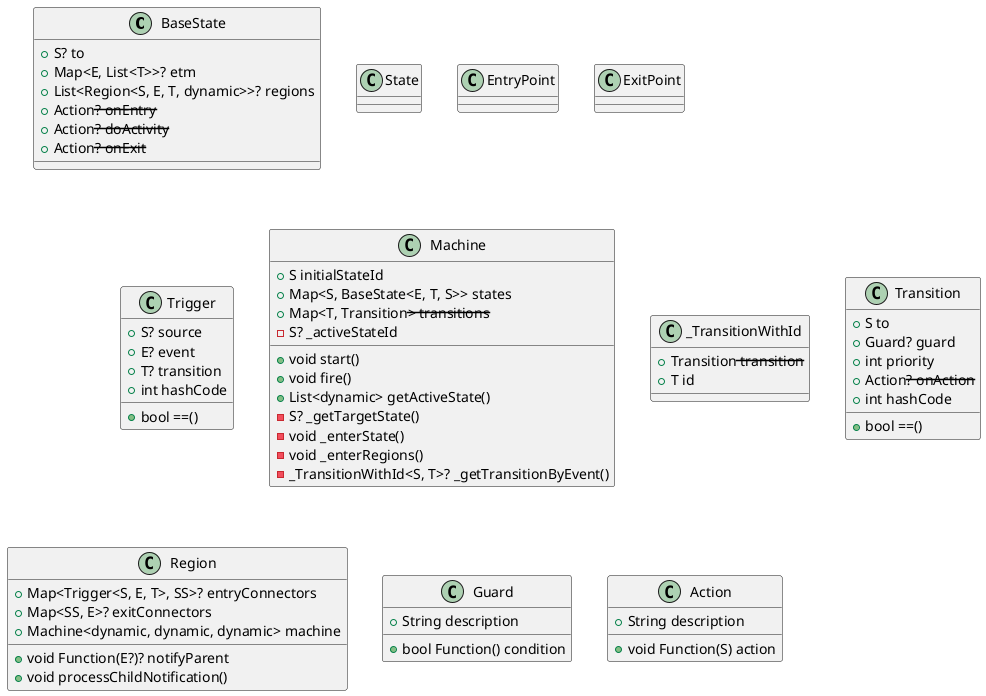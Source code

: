 @startuml
set namespaceSeparator ::
!startsub SM
class "BaseState" {
  +S? to
  +Map<E, List<T>>? etm
  +List<Region<S, E, T, dynamic>>? regions
  +Action<S>? onEntry
  +Action<S>? doActivity
  +Action<S>? onExit
}

class "State" {
}

class "EntryPoint" {
}

class "ExitPoint" {
}

class "Trigger" {
  +S? source
  +E? event
  +T? transition
  +int hashCode
  +bool ==()
}

class "Machine" {
  +S initialStateId
  +Map<S, BaseState<E, T, S>> states
  +Map<T, Transition<S>> transitions
  -S? _activeStateId
  +void start()
  +void fire()
  +List<dynamic> getActiveState()
  -S? _getTargetState()
  -void _enterState()
  -void _enterRegions()
  -_TransitionWithId<S, T>? _getTransitionByEvent()
}

class "_TransitionWithId" {
  +Transition<S> transition
  +T id
}

class "Transition" {
  +S to
  +Guard? guard
  +int priority
  +Action<S>? onAction
  +int hashCode
  +bool ==()
}

class "Region" {
  +Map<Trigger<S, E, T>, SS>? entryConnectors
  +Map<SS, E>? exitConnectors
  +Machine<dynamic, dynamic, dynamic> machine
  +void Function(E?)? notifyParent
  +void processChildNotification()
}

class "Guard" {
  +bool Function() condition
  +String description
}

class "Action" {
  +String description
  +void Function(S) action
}

!endsub
@enduml
